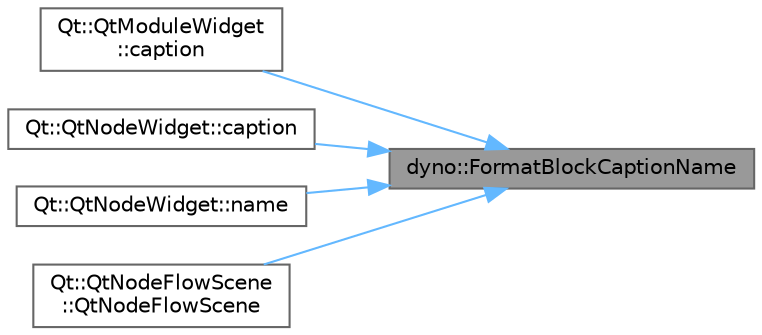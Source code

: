 digraph "dyno::FormatBlockCaptionName"
{
 // LATEX_PDF_SIZE
  bgcolor="transparent";
  edge [fontname=Helvetica,fontsize=10,labelfontname=Helvetica,labelfontsize=10];
  node [fontname=Helvetica,fontsize=10,shape=box,height=0.2,width=0.4];
  rankdir="RL";
  Node1 [id="Node000001",label="dyno::FormatBlockCaptionName",height=0.2,width=0.4,color="gray40", fillcolor="grey60", style="filled", fontcolor="black",tooltip=" "];
  Node1 -> Node2 [id="edge1_Node000001_Node000002",dir="back",color="steelblue1",style="solid",tooltip=" "];
  Node2 [id="Node000002",label="Qt::QtModuleWidget\l::caption",height=0.2,width=0.4,color="grey40", fillcolor="white", style="filled",URL="$class_qt_1_1_qt_module_widget.html#af4fcc0f1ae4da17371ab42a17bf387e4",tooltip=" "];
  Node1 -> Node3 [id="edge2_Node000001_Node000003",dir="back",color="steelblue1",style="solid",tooltip=" "];
  Node3 [id="Node000003",label="Qt::QtNodeWidget::caption",height=0.2,width=0.4,color="grey40", fillcolor="white", style="filled",URL="$class_qt_1_1_qt_node_widget.html#aeea6f7ae1de8ac346c76990273ba4556",tooltip=" "];
  Node1 -> Node4 [id="edge3_Node000001_Node000004",dir="back",color="steelblue1",style="solid",tooltip=" "];
  Node4 [id="Node000004",label="Qt::QtNodeWidget::name",height=0.2,width=0.4,color="grey40", fillcolor="white", style="filled",URL="$class_qt_1_1_qt_node_widget.html#a5ee92872f3cd1f9d99cefe9aa89585bb",tooltip=" "];
  Node1 -> Node5 [id="edge4_Node000001_Node000005",dir="back",color="steelblue1",style="solid",tooltip=" "];
  Node5 [id="Node000005",label="Qt::QtNodeFlowScene\l::QtNodeFlowScene",height=0.2,width=0.4,color="grey40", fillcolor="white", style="filled",URL="$class_qt_1_1_qt_node_flow_scene.html#ab47298add0fea824f9705563d4ac7511",tooltip=" "];
}
